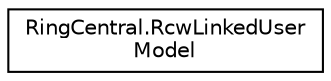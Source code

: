 digraph "Graphical Class Hierarchy"
{
 // LATEX_PDF_SIZE
  edge [fontname="Helvetica",fontsize="10",labelfontname="Helvetica",labelfontsize="10"];
  node [fontname="Helvetica",fontsize="10",shape=record];
  rankdir="LR";
  Node0 [label="RingCentral.RcwLinkedUser\lModel",height=0.2,width=0.4,color="black", fillcolor="white", style="filled",URL="$classRingCentral_1_1RcwLinkedUserModel.html",tooltip="The internal IDs of RC-authenticated users."];
}
